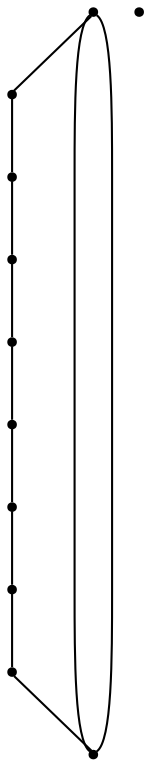 graph {
  node [shape=point,comment="{\"directed\":false,\"doi\":\"10.1007/978-3-642-36763-2_8\",\"figure\":\"4 (4)\"}"]

  v0 [pos="1354.912251746621,885.5704873497735"]
  v1 [pos="1392.4435059418172,911.8247325364118"]
  v2 [pos="1317.201704675936,858.3784361196439"]
  v3 [pos="1279.6746496751268,831.5615581778651"]
  v4 [pos="1241.9599034100552,805.6781622484577"]
  v5 [pos="1204.4328484092457,779.4239170618193"]
  v6 [pos="1166.7182293924886,753.3571313419707"]
  v7 [pos="1129.1911743916794,728.0404378440519"]
  v8 [pos="1430.1581249585743,939.0124597354215"]
  v9 [pos="1317.9522152363568,940.325184712492"]
  v10 [pos="1091.4764281266077,703.2907011323937"]

  v0 -- v1 [id="-1",pos="1354.912251746621,885.5704873497735 1367.5339308091225,894.163765712064 1379.9845717483088,902.9978536556891 1392.4435059418172,911.8247325364118"]
  v2 -- v0 [id="-2",pos="1317.201704675936,858.3784361196439 1329.805736160963,867.3948827665115 1342.4445154545724,876.3622806634943 1354.912251746621,885.5704873497735"]
  v3 -- v2 [id="-3",pos="1279.6746496751268,831.5615581778651 1292.062260715246,840.6726704164878 1304.6145551401023,849.5501533727866 1317.201704675936,858.3784361196439"]
  v10 -- v8 [id="-5",pos="1091.4764281266077,703.2907011323937 1091.474455777729,681.722433905951 1091.474455777729,681.722433905951 1091.474455777729,681.722433905951 1430.1561526096957,681.722433905951 1430.1561526096957,681.722433905951 1430.1561526096957,681.722433905951 1430.1581249585743,939.0124597354215 1430.1581249585743,939.0124597354215 1430.1581249585743,939.0124597354215"]
  v10 -- v8 [id="-6",pos="1091.4764281266077,703.2907011323937 1091.474455777729,965.2688669376199 1091.474455777729,965.2688669376199 1091.474455777729,965.2688669376199 1430.1561526096957,965.2688669376199 1430.1561526096957,965.2688669376199 1430.1561526096957,965.2688669376199 1430.1581249585743,939.0124597354215 1430.1581249585743,939.0124597354215 1430.1581249585743,939.0124597354215"]
  v4 -- v3 [id="-7",pos="1241.9599034100552,805.6781622484577 1254.5614527079215,814.2625034653408 1267.0356004221883,823.0290015282382 1279.6746496751268,831.5615581778651"]
  v5 -- v4 [id="-8",pos="1204.4328484092457,779.4239170618193 1217.0285052523384,788.0508259754123 1229.5579308161296,796.7733787600049 1241.9599034100552,805.6781622484577"]
  v6 -- v5 [id="-9",pos="1166.7182293924886,753.3571313419707 1179.3122709007666,762.0140615187497 1191.9057009695764,770.6711303671674 1204.4328484092457,779.4239170618193"]
  v7 -- v6 [id="-10",pos="1129.1911743916794,728.0404378440519 1141.723787251647,736.4450572230226 1154.220909948364,744.9016078958525 1166.7182293924886,753.3571313419707"]
  v10 -- v7 [id="-13",pos="1091.4764281266077,703.2907011323937 1129.1911743916794,728.0404378440519 1129.1911743916794,728.0404378440519 1129.1911743916794,728.0404378440519"]
  v1 -- v8 [id="-16",pos="1392.4435059418172,911.8247325364118 1430.1581249585743,939.0124597354215 1430.1581249585743,939.0124597354215 1430.1581249585743,939.0124597354215"]
}
